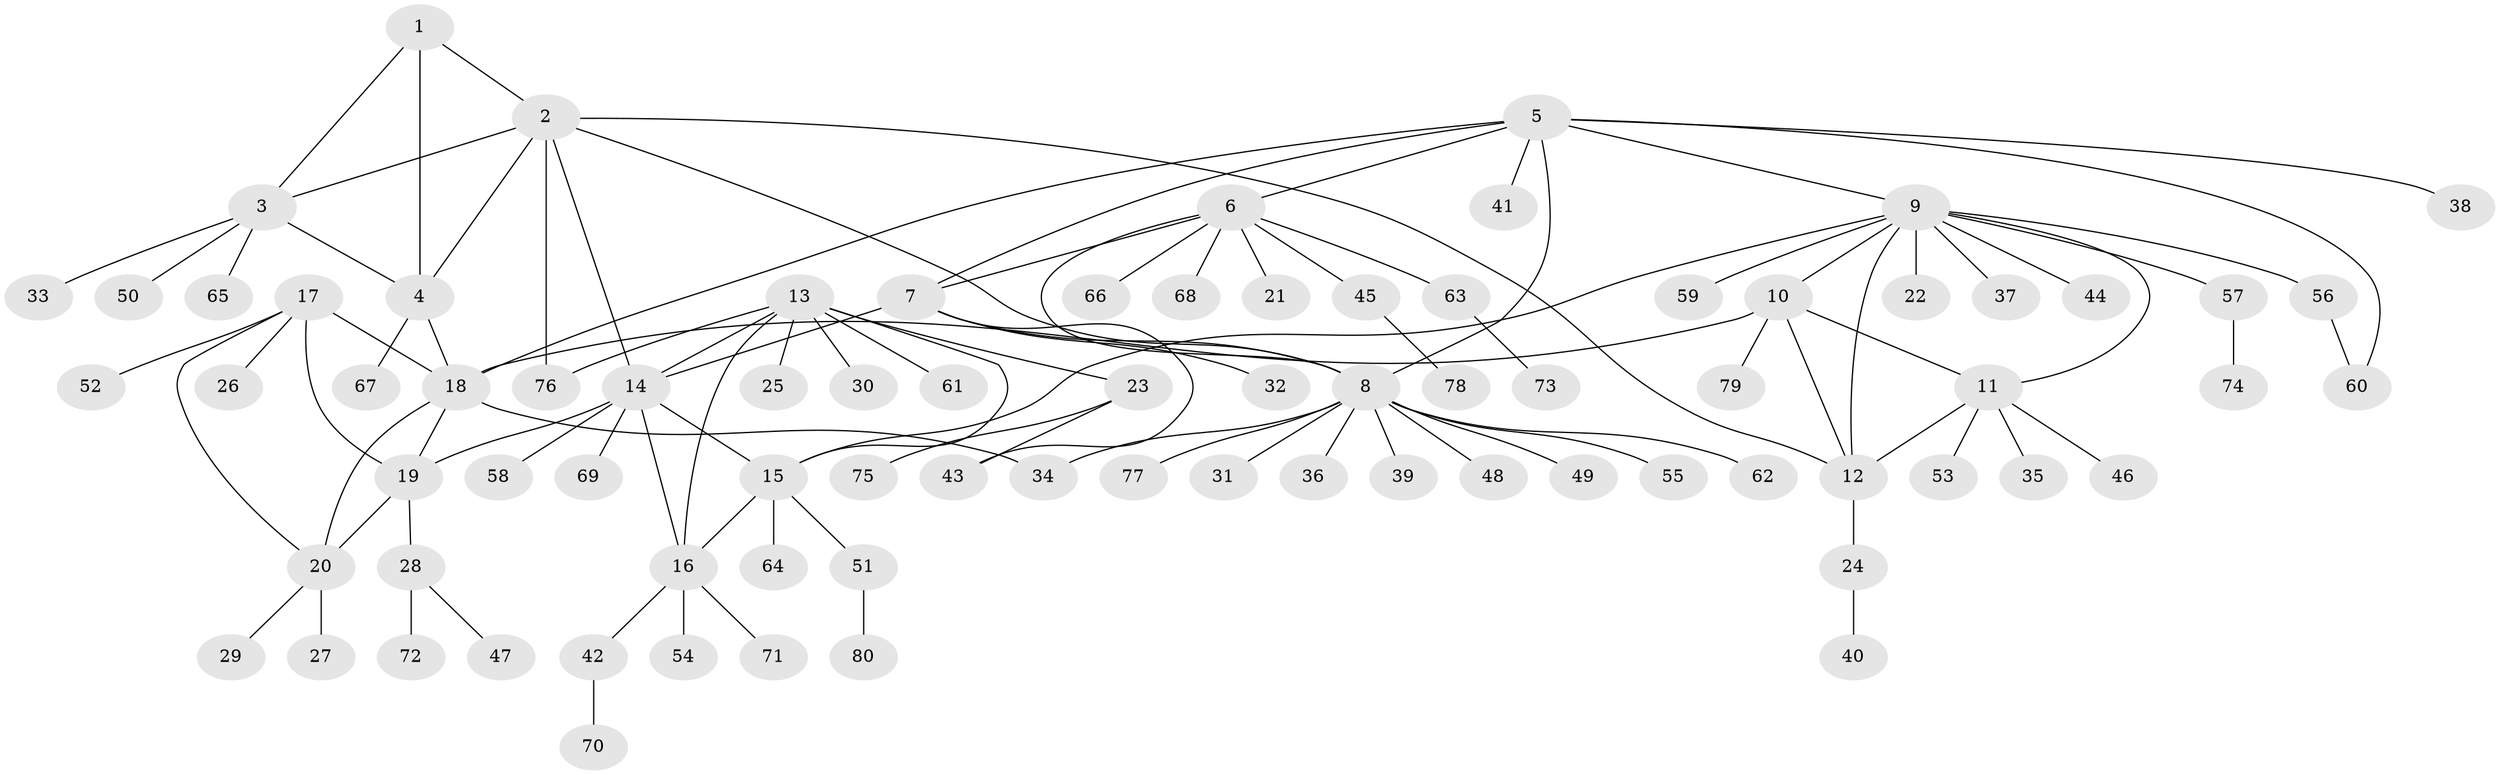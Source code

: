 // Generated by graph-tools (version 1.1) at 2025/16/03/09/25 04:16:03]
// undirected, 80 vertices, 104 edges
graph export_dot {
graph [start="1"]
  node [color=gray90,style=filled];
  1;
  2;
  3;
  4;
  5;
  6;
  7;
  8;
  9;
  10;
  11;
  12;
  13;
  14;
  15;
  16;
  17;
  18;
  19;
  20;
  21;
  22;
  23;
  24;
  25;
  26;
  27;
  28;
  29;
  30;
  31;
  32;
  33;
  34;
  35;
  36;
  37;
  38;
  39;
  40;
  41;
  42;
  43;
  44;
  45;
  46;
  47;
  48;
  49;
  50;
  51;
  52;
  53;
  54;
  55;
  56;
  57;
  58;
  59;
  60;
  61;
  62;
  63;
  64;
  65;
  66;
  67;
  68;
  69;
  70;
  71;
  72;
  73;
  74;
  75;
  76;
  77;
  78;
  79;
  80;
  1 -- 2;
  1 -- 3;
  1 -- 4;
  2 -- 3;
  2 -- 4;
  2 -- 8;
  2 -- 12;
  2 -- 14;
  2 -- 76;
  3 -- 4;
  3 -- 33;
  3 -- 50;
  3 -- 65;
  4 -- 18;
  4 -- 67;
  5 -- 6;
  5 -- 7;
  5 -- 8;
  5 -- 9;
  5 -- 18;
  5 -- 38;
  5 -- 41;
  5 -- 60;
  6 -- 7;
  6 -- 8;
  6 -- 21;
  6 -- 45;
  6 -- 63;
  6 -- 66;
  6 -- 68;
  7 -- 8;
  7 -- 14;
  7 -- 32;
  7 -- 43;
  8 -- 31;
  8 -- 34;
  8 -- 36;
  8 -- 39;
  8 -- 48;
  8 -- 49;
  8 -- 55;
  8 -- 62;
  8 -- 77;
  9 -- 10;
  9 -- 11;
  9 -- 12;
  9 -- 15;
  9 -- 22;
  9 -- 37;
  9 -- 44;
  9 -- 56;
  9 -- 57;
  9 -- 59;
  10 -- 11;
  10 -- 12;
  10 -- 18;
  10 -- 79;
  11 -- 12;
  11 -- 35;
  11 -- 46;
  11 -- 53;
  12 -- 24;
  13 -- 14;
  13 -- 15;
  13 -- 16;
  13 -- 23;
  13 -- 25;
  13 -- 30;
  13 -- 61;
  13 -- 76;
  14 -- 15;
  14 -- 16;
  14 -- 19;
  14 -- 58;
  14 -- 69;
  15 -- 16;
  15 -- 51;
  15 -- 64;
  16 -- 42;
  16 -- 54;
  16 -- 71;
  17 -- 18;
  17 -- 19;
  17 -- 20;
  17 -- 26;
  17 -- 52;
  18 -- 19;
  18 -- 20;
  18 -- 34;
  19 -- 20;
  19 -- 28;
  20 -- 27;
  20 -- 29;
  23 -- 43;
  23 -- 75;
  24 -- 40;
  28 -- 47;
  28 -- 72;
  42 -- 70;
  45 -- 78;
  51 -- 80;
  56 -- 60;
  57 -- 74;
  63 -- 73;
}
